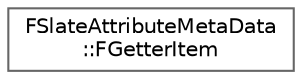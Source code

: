 digraph "Graphical Class Hierarchy"
{
 // INTERACTIVE_SVG=YES
 // LATEX_PDF_SIZE
  bgcolor="transparent";
  edge [fontname=Helvetica,fontsize=10,labelfontname=Helvetica,labelfontsize=10];
  node [fontname=Helvetica,fontsize=10,shape=box,height=0.2,width=0.4];
  rankdir="LR";
  Node0 [id="Node000000",label="FSlateAttributeMetaData\l::FGetterItem",height=0.2,width=0.4,color="grey40", fillcolor="white", style="filled",URL="$d7/df8/structFSlateAttributeMetaData_1_1FGetterItem.html",tooltip=" "];
}
